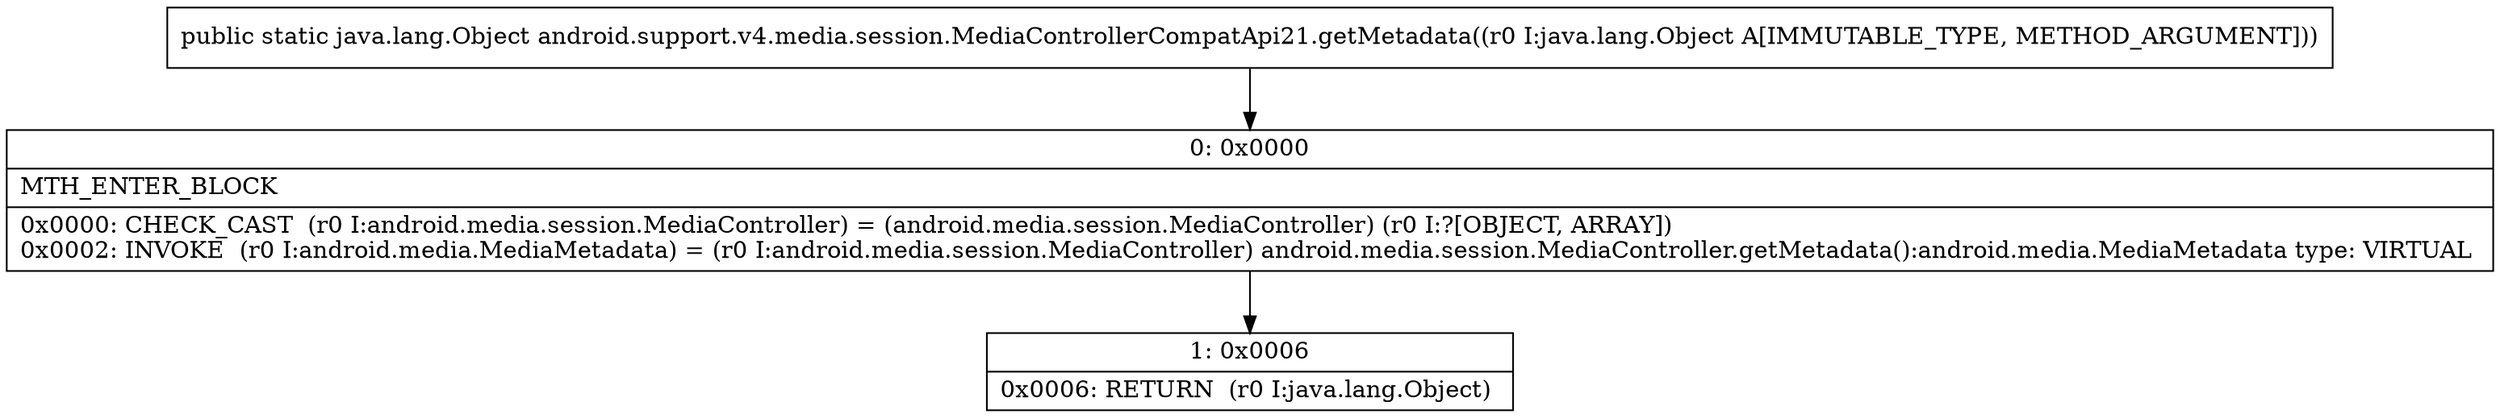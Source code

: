 digraph "CFG forandroid.support.v4.media.session.MediaControllerCompatApi21.getMetadata(Ljava\/lang\/Object;)Ljava\/lang\/Object;" {
Node_0 [shape=record,label="{0\:\ 0x0000|MTH_ENTER_BLOCK\l|0x0000: CHECK_CAST  (r0 I:android.media.session.MediaController) = (android.media.session.MediaController) (r0 I:?[OBJECT, ARRAY]) \l0x0002: INVOKE  (r0 I:android.media.MediaMetadata) = (r0 I:android.media.session.MediaController) android.media.session.MediaController.getMetadata():android.media.MediaMetadata type: VIRTUAL \l}"];
Node_1 [shape=record,label="{1\:\ 0x0006|0x0006: RETURN  (r0 I:java.lang.Object) \l}"];
MethodNode[shape=record,label="{public static java.lang.Object android.support.v4.media.session.MediaControllerCompatApi21.getMetadata((r0 I:java.lang.Object A[IMMUTABLE_TYPE, METHOD_ARGUMENT])) }"];
MethodNode -> Node_0;
Node_0 -> Node_1;
}

